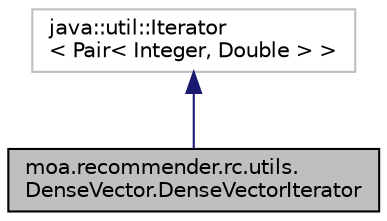 digraph "moa.recommender.rc.utils.DenseVector.DenseVectorIterator"
{
 // LATEX_PDF_SIZE
  edge [fontname="Helvetica",fontsize="10",labelfontname="Helvetica",labelfontsize="10"];
  node [fontname="Helvetica",fontsize="10",shape=record];
  Node1 [label="moa.recommender.rc.utils.\lDenseVector.DenseVectorIterator",height=0.2,width=0.4,color="black", fillcolor="grey75", style="filled", fontcolor="black",tooltip=" "];
  Node2 -> Node1 [dir="back",color="midnightblue",fontsize="10",style="solid",fontname="Helvetica"];
  Node2 [label="java::util::Iterator\l\< Pair\< Integer, Double \> \>",height=0.2,width=0.4,color="grey75", fillcolor="white", style="filled",tooltip=" "];
}
